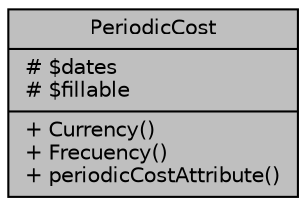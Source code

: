 digraph "PeriodicCost"
{
 // LATEX_PDF_SIZE
  bgcolor="transparent";
  edge [fontname="Helvetica",fontsize="10",labelfontname="Helvetica",labelfontsize="10"];
  node [fontname="Helvetica",fontsize="10",shape=record];
  Node1 [label="{PeriodicCost\n|# $dates\l# $fillable\l|+ Currency()\l+ Frecuency()\l+ periodicCostAttribute()\l}",height=0.2,width=0.4,color="black", fillcolor="grey75", style="filled", fontcolor="black",tooltip="Modelo de Costos fijos."];
}

